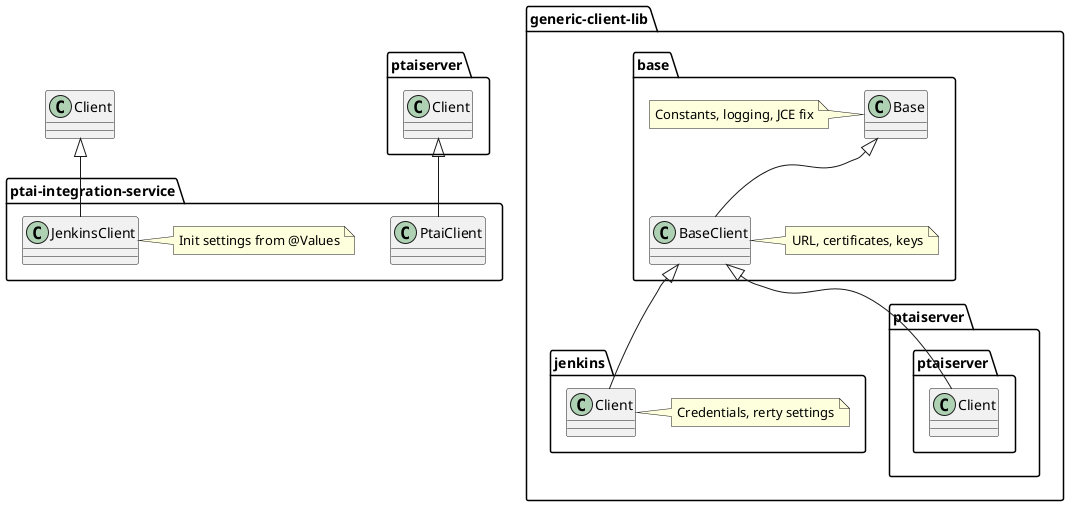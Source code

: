 @startuml

package ptai-integration-service {
    class JenkinsClient
    note right: Init settings from @Values
    class PtaiClient
}

package generic-client-lib {
    package base {
        class Base
        note left: Constants, logging, JCE fix
        class BaseClient
        note right: URL, certificates, keys
        BaseClient -up-|> Base
    }
    package jenkins {
        class Client
        note right: Credentials, rerty settings
        Client -up-|> BaseClient
    }
    package ptaiserver {
        class ptaiserver.Client
        ptaiserver.Client -up-|> BaseClient
    }
}

JenkinsClient -up-|> Client
PtaiClient -up-|> ptaiserver.Client

@enduml